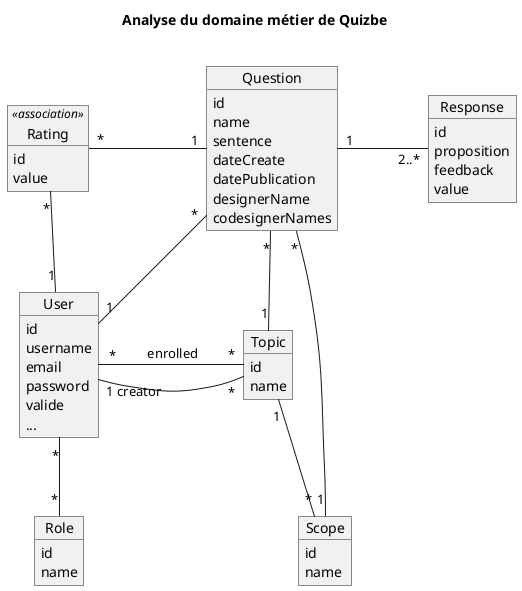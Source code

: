 @startuml
' https://plantuml.com/fr/class-diagram
title Analyse du domaine métier de Quizbe\n

Object Scope {
id
name
}

Object Topic {
id
name
}

Object Response {
id
proposition
feedback
value
}

Object Rating <<association>>{
id
value
}

Object Question{
id
name
sentence
dateCreate
datePublication
designerName
codesignerNames
}

Object User{
id
username
email
password
valide
...
}

Object Role {
id
name
}


User "*" -- "*" Role:"\t\t\t\t"
User "1 creator" - "*" Topic:"\t\t\t"
User " *" - "*" Topic:" \t enrolled\t\t"
Question "1" - "2..*" Response:"\t\t"
Question "*" -- "1" Scope
Question "*" -- "1" Topic
Question "*" -- "1" User
Rating "*" - "1" Question:"\t\t\t"
Rating "*" -- "1" User
Topic "1" -- "*" Scope

@enduml

